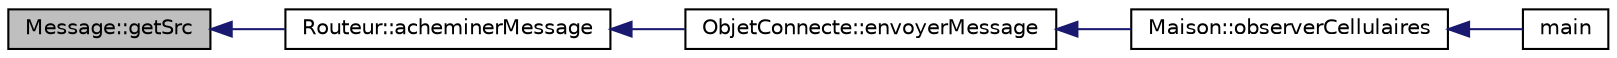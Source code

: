 digraph "Message::getSrc"
{
  bgcolor="transparent";
  edge [fontname="Helvetica",fontsize="10",labelfontname="Helvetica",labelfontsize="10"];
  node [fontname="Helvetica",fontsize="10",shape=record];
  rankdir="LR";
  Node1 [label="Message::getSrc",height=0.2,width=0.4,color="black", fillcolor="grey75", style="filled", fontcolor="black"];
  Node1 -> Node2 [dir="back",color="midnightblue",fontsize="10",style="solid",fontname="Helvetica"];
  Node2 [label="Routeur::acheminerMessage",height=0.2,width=0.4,color="black",URL="$class_routeur.html#a2d4f2f4b9a5f29f7c62240c2ce9393ad",tooltip="Achemine le message, affiche aussi si le message a été acheminé de qui vers qui  message Le message à..."];
  Node2 -> Node3 [dir="back",color="midnightblue",fontsize="10",style="solid",fontname="Helvetica"];
  Node3 [label="ObjetConnecte::envoyerMessage",height=0.2,width=0.4,color="black",URL="$class_objet_connecte.html#a542d1009c29f9e634b7c7d467051704b",tooltip="Envoie un message. "];
  Node3 -> Node4 [dir="back",color="midnightblue",fontsize="10",style="solid",fontname="Helvetica"];
  Node4 [label="Maison::observerCellulaires",height=0.2,width=0.4,color="black",URL="$class_maison.html#a3ff6eda75f1fd0ca47f2d3aaa684bfb5",tooltip="Analyse en boucle les cellulaires observés pour savoir si ils sont proches. Si un cellulaire est proc..."];
  Node4 -> Node5 [dir="back",color="midnightblue",fontsize="10",style="solid",fontname="Helvetica"];
  Node5 [label="main",height=0.2,width=0.4,color="black",URL="$main_8cpp.html#a0ddf1224851353fc92bfbff6f499fa97"];
}
